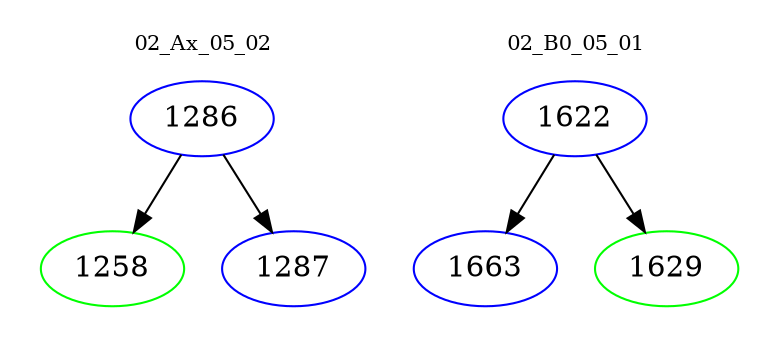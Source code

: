 digraph{
subgraph cluster_0 {
color = white
label = "02_Ax_05_02";
fontsize=10;
T0_1286 [label="1286", color="blue"]
T0_1286 -> T0_1258 [color="black"]
T0_1258 [label="1258", color="green"]
T0_1286 -> T0_1287 [color="black"]
T0_1287 [label="1287", color="blue"]
}
subgraph cluster_1 {
color = white
label = "02_B0_05_01";
fontsize=10;
T1_1622 [label="1622", color="blue"]
T1_1622 -> T1_1663 [color="black"]
T1_1663 [label="1663", color="blue"]
T1_1622 -> T1_1629 [color="black"]
T1_1629 [label="1629", color="green"]
}
}
